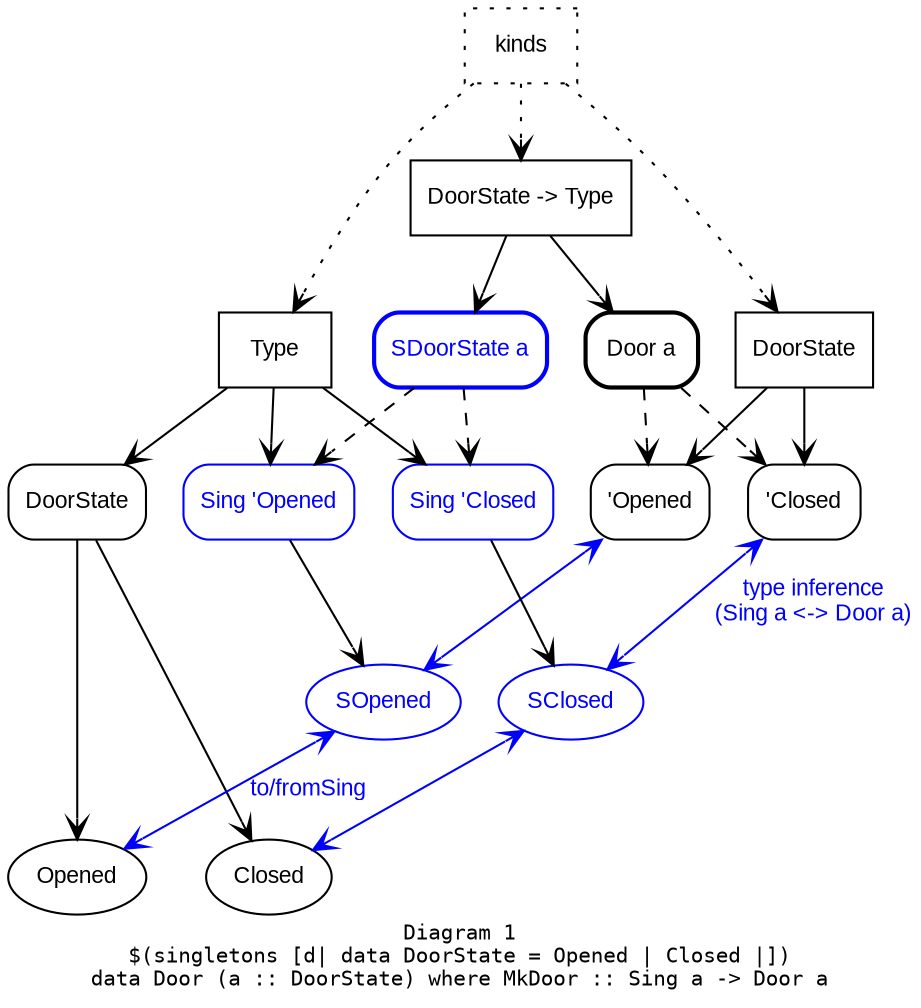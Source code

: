 digraph DataKinds {
  label="Diagram 1\n$(singletons [d| data DoorState = Opened | Closed |])\ndata Door (a :: DoorState) where MkDoor :: Sing a -> Door a"
  fontname="monospace"
  fontsize=10
  edge [ arrowhead=open
       , arrowtail=open
       , fontname="arial"
       , fontsize=11 ]
  node [ fontname="arial"
       , fontsize=11 ]

  subgraph DoorState {
    t [label=DoorState, shape=box, style=rounded]
    o [label=Opened]
    c [label=Closed]
    t -> o
    t -> c
  }

  subgraph DoorState_kind {
    node [shape=box]
    k [label=DoorState]
    to [label="'Opened", style=rounded]
    tc [label="'Closed", style=rounded]
    k -> to
    k -> tc
  }

  d [label="Door a", shape=box, style="rounded,bold"]
  d -> to [style=dashed]
  d -> tc [style=dashed]

  Type [shape=box]
  Type -> t

  dk [label="DoorState -> Type", shape=box]
  dk -> d

  subgraph Kinds {
    edge [style=dotted]
    kinds [style=dotted, shape=box]
    kinds -> Type
    kinds -> k
    kinds -> dk
  }

  subgraph SDoorState {
    node [color=blue, style=rounded, fontcolor=blue]
    ts [label="SDoorState a", shape=box, style="rounded,bold"]
    tso [label="Sing 'Opened", shape=box]
    tsc [label="Sing 'Closed", shape=box]
    so [label="SOpened"]
    sc [label="SClosed"]
    ts -> tso [style=dashed]
    ts -> tsc [style=dashed]
    tso -> so
    tsc -> sc
  }

  dk -> ts

  Type -> tso
  Type -> tsc

  subgraph Singleton_Connections {
    edge [dir=both, color=blue, fontcolor=blue]
    to -> so
    tc -> sc [label="type inference\n(Sing a <-> Door a)"]
    so -> o [label="to/fromSing"]
    sc -> c
  }
}
